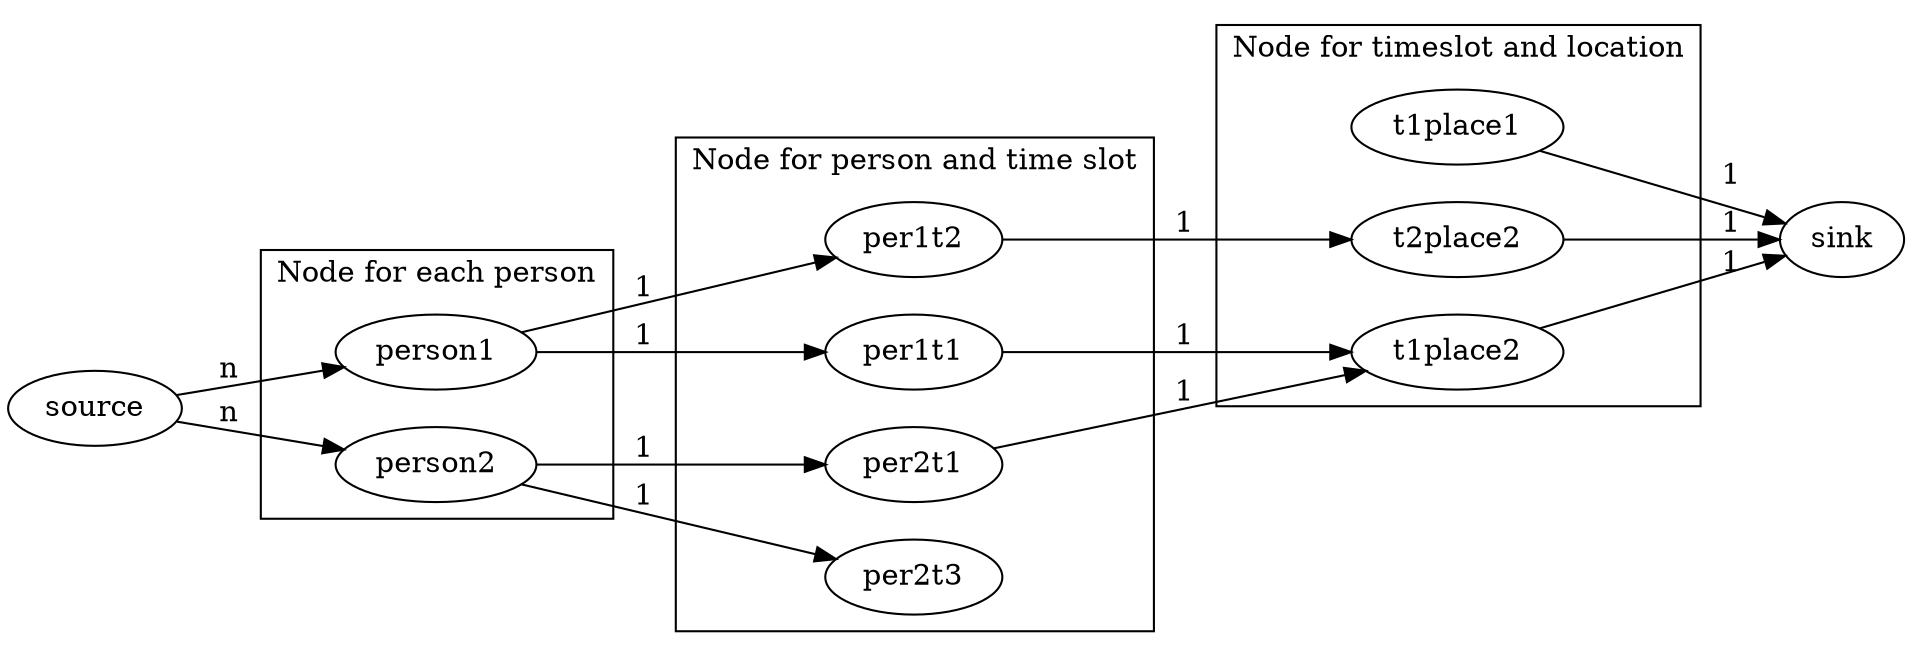 digraph {
    splines=line;
    rankdir=LR;
    subgraph cluster_0 {
        label="Node for each person";
        person1; person2;
    }

    subgraph cluster_1 {
        label="Node for person and time slot";
        per1t1; per1t2; per2t1; per2t3;
    }
    
    subgraph cluster_2 {
        label="Node for timeslot and location";
        t1place1; t2place2; t1place2;
    }
    source;
    sink;

    source -> {person1, person2}[label="n"];
    person1 -> {per1t1, per1t2}[label="1",weight="1"];
    person2 -> {per2t1, per2t3}[label="1",weight="1"];
    per1t1 -> t1place2[label="1",weight="1"];
    per1t2 -> t2place2[label="1",weight="1"];
    per2t1 -> t1place2[label="1",weight="1"];
    {t1place1, t2place2, t1place2} -> sink[label="1",weight="1"];
}
